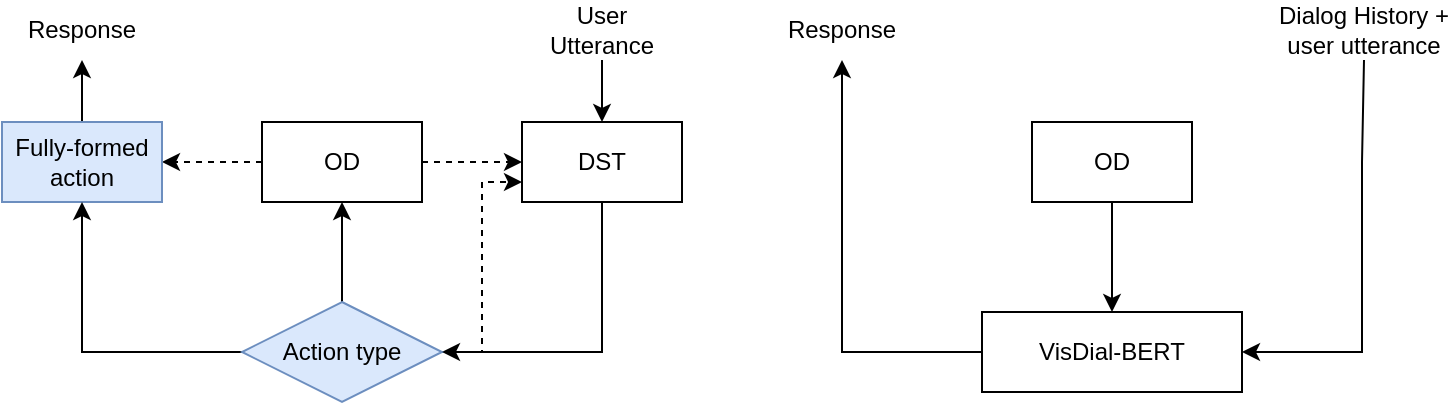 <mxfile version="20.6.1" type="github">
  <diagram id="SyN61FGpTFezP5N0Ok2E" name="Seite-1">
    <mxGraphModel dx="708" dy="792" grid="1" gridSize="10" guides="1" tooltips="1" connect="1" arrows="1" fold="1" page="1" pageScale="1" pageWidth="827" pageHeight="1169" math="0" shadow="0">
      <root>
        <mxCell id="0" />
        <mxCell id="1" parent="0" />
        <mxCell id="mz1h7Viwc-VAsLhkfUUW-6" style="edgeStyle=orthogonalEdgeStyle;rounded=0;orthogonalLoop=1;jettySize=auto;html=1;entryX=1;entryY=0.5;entryDx=0;entryDy=0;" parent="1" source="mz1h7Viwc-VAsLhkfUUW-1" target="mz1h7Viwc-VAsLhkfUUW-4" edge="1">
          <mxGeometry relative="1" as="geometry">
            <Array as="points">
              <mxPoint x="520" y="605" />
            </Array>
          </mxGeometry>
        </mxCell>
        <mxCell id="mz1h7Viwc-VAsLhkfUUW-1" value="DST" style="rounded=0;whiteSpace=wrap;html=1;" parent="1" vertex="1">
          <mxGeometry x="480" y="490" width="80" height="40" as="geometry" />
        </mxCell>
        <mxCell id="mz1h7Viwc-VAsLhkfUUW-9" style="edgeStyle=orthogonalEdgeStyle;rounded=0;orthogonalLoop=1;jettySize=auto;html=1;entryX=0;entryY=0.5;entryDx=0;entryDy=0;dashed=1;" parent="1" source="mz1h7Viwc-VAsLhkfUUW-2" target="mz1h7Viwc-VAsLhkfUUW-1" edge="1">
          <mxGeometry relative="1" as="geometry" />
        </mxCell>
        <mxCell id="mz1h7Viwc-VAsLhkfUUW-11" style="edgeStyle=orthogonalEdgeStyle;rounded=0;orthogonalLoop=1;jettySize=auto;html=1;entryX=1;entryY=0.5;entryDx=0;entryDy=0;dashed=1;" parent="1" source="mz1h7Viwc-VAsLhkfUUW-2" target="mz1h7Viwc-VAsLhkfUUW-3" edge="1">
          <mxGeometry relative="1" as="geometry" />
        </mxCell>
        <mxCell id="mz1h7Viwc-VAsLhkfUUW-2" value="OD" style="rounded=0;whiteSpace=wrap;html=1;" parent="1" vertex="1">
          <mxGeometry x="350" y="490" width="80" height="40" as="geometry" />
        </mxCell>
        <mxCell id="mz1h7Viwc-VAsLhkfUUW-31" style="edgeStyle=orthogonalEdgeStyle;rounded=0;orthogonalLoop=1;jettySize=auto;html=1;entryX=0.5;entryY=1;entryDx=0;entryDy=0;" parent="1" source="mz1h7Viwc-VAsLhkfUUW-3" edge="1" target="2MEvKVzLq-VQqd29vEtI-4">
          <mxGeometry relative="1" as="geometry">
            <mxPoint x="260" y="420" as="targetPoint" />
          </mxGeometry>
        </mxCell>
        <mxCell id="mz1h7Viwc-VAsLhkfUUW-3" value="Fully-formed action" style="rounded=0;whiteSpace=wrap;html=1;fillColor=#dae8fc;strokeColor=#6c8ebf;" parent="1" vertex="1">
          <mxGeometry x="220" y="490" width="80" height="40" as="geometry" />
        </mxCell>
        <mxCell id="mz1h7Viwc-VAsLhkfUUW-7" style="edgeStyle=orthogonalEdgeStyle;rounded=0;orthogonalLoop=1;jettySize=auto;html=1;exitX=0;exitY=0.5;exitDx=0;exitDy=0;entryX=0.5;entryY=1;entryDx=0;entryDy=0;" parent="1" source="mz1h7Viwc-VAsLhkfUUW-4" target="mz1h7Viwc-VAsLhkfUUW-3" edge="1">
          <mxGeometry relative="1" as="geometry" />
        </mxCell>
        <mxCell id="mz1h7Viwc-VAsLhkfUUW-8" style="edgeStyle=orthogonalEdgeStyle;rounded=0;orthogonalLoop=1;jettySize=auto;html=1;entryX=0.5;entryY=1;entryDx=0;entryDy=0;" parent="1" source="mz1h7Viwc-VAsLhkfUUW-4" target="mz1h7Viwc-VAsLhkfUUW-2" edge="1">
          <mxGeometry relative="1" as="geometry" />
        </mxCell>
        <mxCell id="mz1h7Viwc-VAsLhkfUUW-10" style="edgeStyle=orthogonalEdgeStyle;rounded=0;orthogonalLoop=1;jettySize=auto;html=1;entryX=0;entryY=0.75;entryDx=0;entryDy=0;dashed=1;" parent="1" source="mz1h7Viwc-VAsLhkfUUW-4" target="mz1h7Viwc-VAsLhkfUUW-1" edge="1">
          <mxGeometry relative="1" as="geometry" />
        </mxCell>
        <mxCell id="mz1h7Viwc-VAsLhkfUUW-4" value="Action type" style="rhombus;whiteSpace=wrap;html=1;fillColor=#dae8fc;strokeColor=#6c8ebf;" parent="1" vertex="1">
          <mxGeometry x="340" y="580" width="100" height="50" as="geometry" />
        </mxCell>
        <mxCell id="3oPy4rhliS7U4MGAsdEJ-14" style="edgeStyle=orthogonalEdgeStyle;rounded=0;orthogonalLoop=1;jettySize=auto;html=1;entryX=0.5;entryY=1;entryDx=0;entryDy=0;" parent="1" source="3oPy4rhliS7U4MGAsdEJ-2" edge="1" target="2MEvKVzLq-VQqd29vEtI-3">
          <mxGeometry relative="1" as="geometry">
            <mxPoint x="640" y="430" as="targetPoint" />
          </mxGeometry>
        </mxCell>
        <mxCell id="3oPy4rhliS7U4MGAsdEJ-2" value="VisDial-BERT" style="rounded=0;whiteSpace=wrap;html=1;" parent="1" vertex="1">
          <mxGeometry x="710" y="585" width="130" height="40" as="geometry" />
        </mxCell>
        <mxCell id="3oPy4rhliS7U4MGAsdEJ-12" value="" style="endArrow=classic;html=1;rounded=0;entryX=1;entryY=0.5;entryDx=0;entryDy=0;exitX=0.5;exitY=1;exitDx=0;exitDy=0;" parent="1" target="3oPy4rhliS7U4MGAsdEJ-2" edge="1" source="2MEvKVzLq-VQqd29vEtI-7">
          <mxGeometry width="50" height="50" relative="1" as="geometry">
            <mxPoint x="900" y="450" as="sourcePoint" />
            <mxPoint x="880" y="570" as="targetPoint" />
            <Array as="points">
              <mxPoint x="900" y="510" />
              <mxPoint x="900" y="605" />
            </Array>
          </mxGeometry>
        </mxCell>
        <mxCell id="2MEvKVzLq-VQqd29vEtI-2" style="edgeStyle=orthogonalEdgeStyle;rounded=0;orthogonalLoop=1;jettySize=auto;html=1;entryX=0.5;entryY=0;entryDx=0;entryDy=0;" edge="1" parent="1" source="2MEvKVzLq-VQqd29vEtI-1" target="3oPy4rhliS7U4MGAsdEJ-2">
          <mxGeometry relative="1" as="geometry" />
        </mxCell>
        <mxCell id="2MEvKVzLq-VQqd29vEtI-1" value="OD" style="rounded=0;whiteSpace=wrap;html=1;" vertex="1" parent="1">
          <mxGeometry x="735" y="490" width="80" height="40" as="geometry" />
        </mxCell>
        <mxCell id="2MEvKVzLq-VQqd29vEtI-3" value="Response" style="text;html=1;strokeColor=none;fillColor=none;align=center;verticalAlign=middle;whiteSpace=wrap;rounded=0;" vertex="1" parent="1">
          <mxGeometry x="610" y="429" width="60" height="30" as="geometry" />
        </mxCell>
        <mxCell id="2MEvKVzLq-VQqd29vEtI-4" value="Response" style="text;html=1;strokeColor=none;fillColor=none;align=center;verticalAlign=middle;whiteSpace=wrap;rounded=0;" vertex="1" parent="1">
          <mxGeometry x="230" y="429" width="60" height="30" as="geometry" />
        </mxCell>
        <mxCell id="2MEvKVzLq-VQqd29vEtI-6" style="edgeStyle=orthogonalEdgeStyle;rounded=0;orthogonalLoop=1;jettySize=auto;html=1;entryX=0.5;entryY=0;entryDx=0;entryDy=0;" edge="1" parent="1" source="2MEvKVzLq-VQqd29vEtI-5" target="mz1h7Viwc-VAsLhkfUUW-1">
          <mxGeometry relative="1" as="geometry" />
        </mxCell>
        <mxCell id="2MEvKVzLq-VQqd29vEtI-5" value="User Utterance" style="text;html=1;strokeColor=none;fillColor=none;align=center;verticalAlign=middle;whiteSpace=wrap;rounded=0;" vertex="1" parent="1">
          <mxGeometry x="490" y="429" width="60" height="30" as="geometry" />
        </mxCell>
        <mxCell id="2MEvKVzLq-VQqd29vEtI-7" value="Dialog History + user utterance" style="text;html=1;strokeColor=none;fillColor=none;align=center;verticalAlign=middle;whiteSpace=wrap;rounded=0;" vertex="1" parent="1">
          <mxGeometry x="856" y="429" width="90" height="30" as="geometry" />
        </mxCell>
      </root>
    </mxGraphModel>
  </diagram>
</mxfile>

